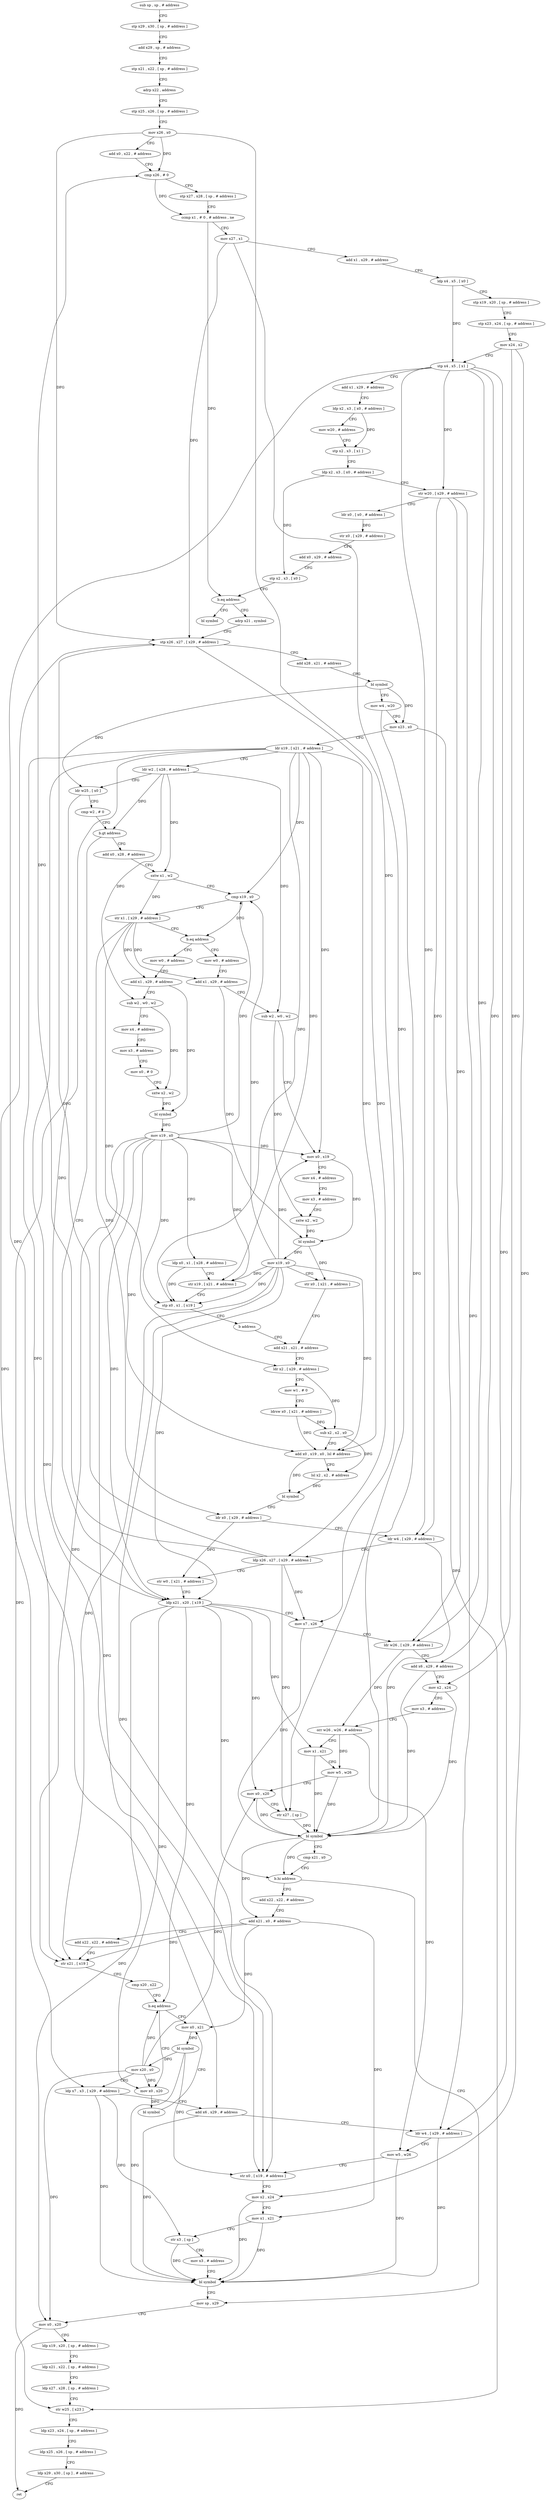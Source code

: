 digraph "func" {
"4354336" [label = "sub sp , sp , # address" ]
"4354340" [label = "stp x29 , x30 , [ sp , # address ]" ]
"4354344" [label = "add x29 , sp , # address" ]
"4354348" [label = "stp x21 , x22 , [ sp , # address ]" ]
"4354352" [label = "adrp x22 , address" ]
"4354356" [label = "stp x25 , x26 , [ sp , # address ]" ]
"4354360" [label = "mov x26 , x0" ]
"4354364" [label = "add x0 , x22 , # address" ]
"4354368" [label = "cmp x26 , # 0" ]
"4354372" [label = "stp x27 , x28 , [ sp , # address ]" ]
"4354376" [label = "ccmp x1 , # 0 , # address , ne" ]
"4354380" [label = "mov x27 , x1" ]
"4354384" [label = "add x1 , x29 , # address" ]
"4354388" [label = "ldp x4 , x5 , [ x0 ]" ]
"4354392" [label = "stp x19 , x20 , [ sp , # address ]" ]
"4354396" [label = "stp x23 , x24 , [ sp , # address ]" ]
"4354400" [label = "mov x24 , x2" ]
"4354404" [label = "stp x4 , x5 , [ x1 ]" ]
"4354408" [label = "add x1 , x29 , # address" ]
"4354412" [label = "ldp x2 , x3 , [ x0 , # address ]" ]
"4354416" [label = "mov w20 , # address" ]
"4354420" [label = "stp x2 , x3 , [ x1 ]" ]
"4354424" [label = "ldp x2 , x3 , [ x0 , # address ]" ]
"4354428" [label = "str w20 , [ x29 , # address ]" ]
"4354432" [label = "ldr x0 , [ x0 , # address ]" ]
"4354436" [label = "str x0 , [ x29 , # address ]" ]
"4354440" [label = "add x0 , x29 , # address" ]
"4354444" [label = "stp x2 , x3 , [ x0 ]" ]
"4354448" [label = "b.eq address" ]
"4354836" [label = "bl symbol" ]
"4354452" [label = "adrp x21 , symbol" ]
"4354456" [label = "stp x26 , x27 , [ x29 , # address ]" ]
"4354460" [label = "add x28 , x21 , # address" ]
"4354464" [label = "bl symbol" ]
"4354468" [label = "mov w4 , w20" ]
"4354472" [label = "mov x23 , x0" ]
"4354476" [label = "ldr x19 , [ x21 , # address ]" ]
"4354480" [label = "ldr w2 , [ x28 , # address ]" ]
"4354484" [label = "ldr w25 , [ x0 ]" ]
"4354488" [label = "cmp w2 , # 0" ]
"4354492" [label = "b.gt address" ]
"4354604" [label = "ldp x21 , x20 , [ x19 ]" ]
"4354496" [label = "add x0 , x28 , # address" ]
"4354608" [label = "mov x7 , x26" ]
"4354612" [label = "ldr w26 , [ x29 , # address ]" ]
"4354616" [label = "add x6 , x29 , # address" ]
"4354620" [label = "mov x2 , x24" ]
"4354624" [label = "mov x3 , # address" ]
"4354628" [label = "orr w26 , w26 , # address" ]
"4354632" [label = "mov x1 , x21" ]
"4354636" [label = "mov w5 , w26" ]
"4354640" [label = "mov x0 , x20" ]
"4354644" [label = "str x27 , [ sp ]" ]
"4354648" [label = "bl symbol" ]
"4354652" [label = "cmp x21 , x0" ]
"4354656" [label = "b.hi address" ]
"4354744" [label = "mov sp , x29" ]
"4354660" [label = "add x22 , x22 , # address" ]
"4354500" [label = "sxtw x1 , w2" ]
"4354504" [label = "cmp x19 , x0" ]
"4354508" [label = "str x1 , [ x29 , # address ]" ]
"4354512" [label = "b.eq address" ]
"4354784" [label = "mov w0 , # address" ]
"4354516" [label = "mov w0 , # address" ]
"4354748" [label = "mov x0 , x20" ]
"4354752" [label = "ldp x19 , x20 , [ sp , # address ]" ]
"4354756" [label = "ldp x21 , x22 , [ sp , # address ]" ]
"4354760" [label = "ldp x27 , x28 , [ sp , # address ]" ]
"4354764" [label = "str w25 , [ x23 ]" ]
"4354768" [label = "ldp x23 , x24 , [ sp , # address ]" ]
"4354772" [label = "ldp x25 , x26 , [ sp , # address ]" ]
"4354776" [label = "ldp x29 , x30 , [ sp ] , # address" ]
"4354780" [label = "ret" ]
"4354664" [label = "add x21 , x0 , # address" ]
"4354668" [label = "add x22 , x22 , # address" ]
"4354672" [label = "str x21 , [ x19 ]" ]
"4354676" [label = "cmp x20 , x22" ]
"4354680" [label = "b.eq address" ]
"4354692" [label = "mov x0 , x21" ]
"4354684" [label = "mov x0 , x20" ]
"4354788" [label = "add x1 , x29 , # address" ]
"4354792" [label = "sub w2 , w0 , w2" ]
"4354796" [label = "mov x4 , # address" ]
"4354800" [label = "mov x3 , # address" ]
"4354804" [label = "mov x0 , # 0" ]
"4354808" [label = "sxtw x2 , w2" ]
"4354812" [label = "bl symbol" ]
"4354816" [label = "mov x19 , x0" ]
"4354820" [label = "ldp x0 , x1 , [ x28 , # address ]" ]
"4354824" [label = "str x19 , [ x21 , # address ]" ]
"4354828" [label = "stp x0 , x1 , [ x19 ]" ]
"4354832" [label = "b address" ]
"4354556" [label = "add x21 , x21 , # address" ]
"4354520" [label = "add x1 , x29 , # address" ]
"4354524" [label = "sub w2 , w0 , w2" ]
"4354528" [label = "mov x0 , x19" ]
"4354532" [label = "mov x4 , # address" ]
"4354536" [label = "mov x3 , # address" ]
"4354540" [label = "sxtw x2 , w2" ]
"4354544" [label = "bl symbol" ]
"4354548" [label = "mov x19 , x0" ]
"4354552" [label = "str x0 , [ x21 , # address ]" ]
"4354696" [label = "bl symbol" ]
"4354700" [label = "mov x20 , x0" ]
"4354704" [label = "ldp x7 , x3 , [ x29 , # address ]" ]
"4354708" [label = "add x6 , x29 , # address" ]
"4354712" [label = "ldr w4 , [ x29 , # address ]" ]
"4354716" [label = "mov w5 , w26" ]
"4354720" [label = "str x0 , [ x19 , # address ]" ]
"4354724" [label = "mov x2 , x24" ]
"4354728" [label = "mov x1 , x21" ]
"4354732" [label = "str x3 , [ sp ]" ]
"4354736" [label = "mov x3 , # address" ]
"4354740" [label = "bl symbol" ]
"4354688" [label = "bl symbol" ]
"4354560" [label = "ldr x2 , [ x29 , # address ]" ]
"4354564" [label = "mov w1 , # 0" ]
"4354568" [label = "ldrsw x0 , [ x21 , # address ]" ]
"4354572" [label = "sub x2 , x2 , x0" ]
"4354576" [label = "add x0 , x19 , x0 , lsl # address" ]
"4354580" [label = "lsl x2 , x2 , # address" ]
"4354584" [label = "bl symbol" ]
"4354588" [label = "ldr x0 , [ x29 , # address ]" ]
"4354592" [label = "ldr w4 , [ x29 , # address ]" ]
"4354596" [label = "ldp x26 , x27 , [ x29 , # address ]" ]
"4354600" [label = "str w0 , [ x21 , # address ]" ]
"4354336" -> "4354340" [ label = "CFG" ]
"4354340" -> "4354344" [ label = "CFG" ]
"4354344" -> "4354348" [ label = "CFG" ]
"4354348" -> "4354352" [ label = "CFG" ]
"4354352" -> "4354356" [ label = "CFG" ]
"4354356" -> "4354360" [ label = "CFG" ]
"4354360" -> "4354364" [ label = "CFG" ]
"4354360" -> "4354368" [ label = "DFG" ]
"4354360" -> "4354456" [ label = "DFG" ]
"4354360" -> "4354608" [ label = "DFG" ]
"4354364" -> "4354368" [ label = "CFG" ]
"4354368" -> "4354372" [ label = "CFG" ]
"4354368" -> "4354376" [ label = "DFG" ]
"4354372" -> "4354376" [ label = "CFG" ]
"4354376" -> "4354380" [ label = "CFG" ]
"4354376" -> "4354448" [ label = "DFG" ]
"4354380" -> "4354384" [ label = "CFG" ]
"4354380" -> "4354456" [ label = "DFG" ]
"4354380" -> "4354644" [ label = "DFG" ]
"4354384" -> "4354388" [ label = "CFG" ]
"4354388" -> "4354392" [ label = "CFG" ]
"4354388" -> "4354404" [ label = "DFG" ]
"4354392" -> "4354396" [ label = "CFG" ]
"4354396" -> "4354400" [ label = "CFG" ]
"4354400" -> "4354404" [ label = "CFG" ]
"4354400" -> "4354620" [ label = "DFG" ]
"4354400" -> "4354724" [ label = "DFG" ]
"4354404" -> "4354408" [ label = "CFG" ]
"4354404" -> "4354428" [ label = "DFG" ]
"4354404" -> "4354612" [ label = "DFG" ]
"4354404" -> "4354712" [ label = "DFG" ]
"4354404" -> "4354592" [ label = "DFG" ]
"4354404" -> "4354616" [ label = "DFG" ]
"4354404" -> "4354708" [ label = "DFG" ]
"4354408" -> "4354412" [ label = "CFG" ]
"4354412" -> "4354416" [ label = "CFG" ]
"4354412" -> "4354420" [ label = "DFG" ]
"4354416" -> "4354420" [ label = "CFG" ]
"4354420" -> "4354424" [ label = "CFG" ]
"4354424" -> "4354428" [ label = "CFG" ]
"4354424" -> "4354444" [ label = "DFG" ]
"4354428" -> "4354432" [ label = "CFG" ]
"4354428" -> "4354612" [ label = "DFG" ]
"4354428" -> "4354712" [ label = "DFG" ]
"4354428" -> "4354592" [ label = "DFG" ]
"4354432" -> "4354436" [ label = "DFG" ]
"4354436" -> "4354440" [ label = "CFG" ]
"4354440" -> "4354444" [ label = "CFG" ]
"4354444" -> "4354448" [ label = "CFG" ]
"4354448" -> "4354836" [ label = "CFG" ]
"4354448" -> "4354452" [ label = "CFG" ]
"4354452" -> "4354456" [ label = "CFG" ]
"4354456" -> "4354460" [ label = "CFG" ]
"4354456" -> "4354704" [ label = "DFG" ]
"4354456" -> "4354596" [ label = "DFG" ]
"4354460" -> "4354464" [ label = "CFG" ]
"4354464" -> "4354468" [ label = "CFG" ]
"4354464" -> "4354472" [ label = "DFG" ]
"4354464" -> "4354484" [ label = "DFG" ]
"4354468" -> "4354472" [ label = "CFG" ]
"4354468" -> "4354648" [ label = "DFG" ]
"4354472" -> "4354476" [ label = "CFG" ]
"4354472" -> "4354764" [ label = "DFG" ]
"4354476" -> "4354480" [ label = "CFG" ]
"4354476" -> "4354604" [ label = "DFG" ]
"4354476" -> "4354504" [ label = "DFG" ]
"4354476" -> "4354672" [ label = "DFG" ]
"4354476" -> "4354824" [ label = "DFG" ]
"4354476" -> "4354828" [ label = "DFG" ]
"4354476" -> "4354528" [ label = "DFG" ]
"4354476" -> "4354720" [ label = "DFG" ]
"4354476" -> "4354576" [ label = "DFG" ]
"4354480" -> "4354484" [ label = "CFG" ]
"4354480" -> "4354492" [ label = "DFG" ]
"4354480" -> "4354500" [ label = "DFG" ]
"4354480" -> "4354792" [ label = "DFG" ]
"4354480" -> "4354524" [ label = "DFG" ]
"4354484" -> "4354488" [ label = "CFG" ]
"4354484" -> "4354764" [ label = "DFG" ]
"4354488" -> "4354492" [ label = "CFG" ]
"4354492" -> "4354604" [ label = "CFG" ]
"4354492" -> "4354496" [ label = "CFG" ]
"4354604" -> "4354608" [ label = "CFG" ]
"4354604" -> "4354632" [ label = "DFG" ]
"4354604" -> "4354656" [ label = "DFG" ]
"4354604" -> "4354640" [ label = "DFG" ]
"4354604" -> "4354748" [ label = "DFG" ]
"4354604" -> "4354680" [ label = "DFG" ]
"4354604" -> "4354684" [ label = "DFG" ]
"4354496" -> "4354500" [ label = "CFG" ]
"4354608" -> "4354612" [ label = "CFG" ]
"4354608" -> "4354648" [ label = "DFG" ]
"4354612" -> "4354616" [ label = "CFG" ]
"4354612" -> "4354628" [ label = "DFG" ]
"4354616" -> "4354620" [ label = "CFG" ]
"4354616" -> "4354648" [ label = "DFG" ]
"4354620" -> "4354624" [ label = "CFG" ]
"4354620" -> "4354648" [ label = "DFG" ]
"4354624" -> "4354628" [ label = "CFG" ]
"4354628" -> "4354632" [ label = "CFG" ]
"4354628" -> "4354636" [ label = "DFG" ]
"4354628" -> "4354716" [ label = "DFG" ]
"4354632" -> "4354636" [ label = "CFG" ]
"4354632" -> "4354648" [ label = "DFG" ]
"4354636" -> "4354640" [ label = "CFG" ]
"4354636" -> "4354648" [ label = "DFG" ]
"4354640" -> "4354644" [ label = "CFG" ]
"4354640" -> "4354648" [ label = "DFG" ]
"4354644" -> "4354648" [ label = "DFG" ]
"4354648" -> "4354652" [ label = "CFG" ]
"4354648" -> "4354656" [ label = "DFG" ]
"4354648" -> "4354664" [ label = "DFG" ]
"4354652" -> "4354656" [ label = "CFG" ]
"4354656" -> "4354744" [ label = "CFG" ]
"4354656" -> "4354660" [ label = "CFG" ]
"4354744" -> "4354748" [ label = "CFG" ]
"4354660" -> "4354664" [ label = "CFG" ]
"4354500" -> "4354504" [ label = "CFG" ]
"4354500" -> "4354508" [ label = "DFG" ]
"4354504" -> "4354508" [ label = "CFG" ]
"4354504" -> "4354512" [ label = "DFG" ]
"4354508" -> "4354512" [ label = "CFG" ]
"4354508" -> "4354560" [ label = "DFG" ]
"4354508" -> "4354588" [ label = "DFG" ]
"4354508" -> "4354788" [ label = "DFG" ]
"4354508" -> "4354520" [ label = "DFG" ]
"4354512" -> "4354784" [ label = "CFG" ]
"4354512" -> "4354516" [ label = "CFG" ]
"4354784" -> "4354788" [ label = "CFG" ]
"4354516" -> "4354520" [ label = "CFG" ]
"4354748" -> "4354752" [ label = "CFG" ]
"4354748" -> "4354780" [ label = "DFG" ]
"4354752" -> "4354756" [ label = "CFG" ]
"4354756" -> "4354760" [ label = "CFG" ]
"4354760" -> "4354764" [ label = "CFG" ]
"4354764" -> "4354768" [ label = "CFG" ]
"4354768" -> "4354772" [ label = "CFG" ]
"4354772" -> "4354776" [ label = "CFG" ]
"4354776" -> "4354780" [ label = "CFG" ]
"4354664" -> "4354668" [ label = "CFG" ]
"4354664" -> "4354672" [ label = "DFG" ]
"4354664" -> "4354692" [ label = "DFG" ]
"4354664" -> "4354728" [ label = "DFG" ]
"4354668" -> "4354672" [ label = "CFG" ]
"4354672" -> "4354676" [ label = "CFG" ]
"4354676" -> "4354680" [ label = "CFG" ]
"4354680" -> "4354692" [ label = "CFG" ]
"4354680" -> "4354684" [ label = "CFG" ]
"4354692" -> "4354696" [ label = "DFG" ]
"4354684" -> "4354688" [ label = "DFG" ]
"4354788" -> "4354792" [ label = "CFG" ]
"4354788" -> "4354812" [ label = "DFG" ]
"4354792" -> "4354796" [ label = "CFG" ]
"4354792" -> "4354808" [ label = "DFG" ]
"4354796" -> "4354800" [ label = "CFG" ]
"4354800" -> "4354804" [ label = "CFG" ]
"4354804" -> "4354808" [ label = "CFG" ]
"4354808" -> "4354812" [ label = "DFG" ]
"4354812" -> "4354816" [ label = "DFG" ]
"4354816" -> "4354820" [ label = "CFG" ]
"4354816" -> "4354604" [ label = "DFG" ]
"4354816" -> "4354504" [ label = "DFG" ]
"4354816" -> "4354672" [ label = "DFG" ]
"4354816" -> "4354824" [ label = "DFG" ]
"4354816" -> "4354828" [ label = "DFG" ]
"4354816" -> "4354528" [ label = "DFG" ]
"4354816" -> "4354720" [ label = "DFG" ]
"4354816" -> "4354576" [ label = "DFG" ]
"4354820" -> "4354824" [ label = "CFG" ]
"4354820" -> "4354828" [ label = "DFG" ]
"4354824" -> "4354828" [ label = "CFG" ]
"4354828" -> "4354832" [ label = "CFG" ]
"4354832" -> "4354556" [ label = "CFG" ]
"4354556" -> "4354560" [ label = "CFG" ]
"4354520" -> "4354524" [ label = "CFG" ]
"4354520" -> "4354544" [ label = "DFG" ]
"4354524" -> "4354528" [ label = "CFG" ]
"4354524" -> "4354540" [ label = "DFG" ]
"4354528" -> "4354532" [ label = "CFG" ]
"4354528" -> "4354544" [ label = "DFG" ]
"4354532" -> "4354536" [ label = "CFG" ]
"4354536" -> "4354540" [ label = "CFG" ]
"4354540" -> "4354544" [ label = "DFG" ]
"4354544" -> "4354548" [ label = "DFG" ]
"4354544" -> "4354552" [ label = "DFG" ]
"4354548" -> "4354552" [ label = "CFG" ]
"4354548" -> "4354604" [ label = "DFG" ]
"4354548" -> "4354504" [ label = "DFG" ]
"4354548" -> "4354824" [ label = "DFG" ]
"4354548" -> "4354528" [ label = "DFG" ]
"4354548" -> "4354672" [ label = "DFG" ]
"4354548" -> "4354828" [ label = "DFG" ]
"4354548" -> "4354720" [ label = "DFG" ]
"4354548" -> "4354576" [ label = "DFG" ]
"4354552" -> "4354556" [ label = "CFG" ]
"4354696" -> "4354700" [ label = "DFG" ]
"4354696" -> "4354720" [ label = "DFG" ]
"4354696" -> "4354740" [ label = "DFG" ]
"4354700" -> "4354704" [ label = "CFG" ]
"4354700" -> "4354640" [ label = "DFG" ]
"4354700" -> "4354748" [ label = "DFG" ]
"4354700" -> "4354680" [ label = "DFG" ]
"4354700" -> "4354684" [ label = "DFG" ]
"4354704" -> "4354708" [ label = "CFG" ]
"4354704" -> "4354740" [ label = "DFG" ]
"4354704" -> "4354732" [ label = "DFG" ]
"4354708" -> "4354712" [ label = "CFG" ]
"4354708" -> "4354740" [ label = "DFG" ]
"4354712" -> "4354716" [ label = "CFG" ]
"4354712" -> "4354740" [ label = "DFG" ]
"4354716" -> "4354720" [ label = "CFG" ]
"4354716" -> "4354740" [ label = "DFG" ]
"4354720" -> "4354724" [ label = "CFG" ]
"4354724" -> "4354728" [ label = "CFG" ]
"4354724" -> "4354740" [ label = "DFG" ]
"4354728" -> "4354732" [ label = "CFG" ]
"4354728" -> "4354740" [ label = "DFG" ]
"4354732" -> "4354736" [ label = "CFG" ]
"4354732" -> "4354740" [ label = "DFG" ]
"4354736" -> "4354740" [ label = "CFG" ]
"4354740" -> "4354744" [ label = "CFG" ]
"4354688" -> "4354692" [ label = "CFG" ]
"4354560" -> "4354564" [ label = "CFG" ]
"4354560" -> "4354572" [ label = "DFG" ]
"4354564" -> "4354568" [ label = "CFG" ]
"4354568" -> "4354572" [ label = "DFG" ]
"4354568" -> "4354576" [ label = "DFG" ]
"4354572" -> "4354576" [ label = "CFG" ]
"4354572" -> "4354580" [ label = "DFG" ]
"4354576" -> "4354580" [ label = "CFG" ]
"4354576" -> "4354584" [ label = "DFG" ]
"4354580" -> "4354584" [ label = "DFG" ]
"4354584" -> "4354588" [ label = "CFG" ]
"4354588" -> "4354592" [ label = "CFG" ]
"4354588" -> "4354600" [ label = "DFG" ]
"4354592" -> "4354596" [ label = "CFG" ]
"4354592" -> "4354648" [ label = "DFG" ]
"4354596" -> "4354600" [ label = "CFG" ]
"4354596" -> "4354368" [ label = "DFG" ]
"4354596" -> "4354456" [ label = "DFG" ]
"4354596" -> "4354608" [ label = "DFG" ]
"4354596" -> "4354644" [ label = "DFG" ]
"4354600" -> "4354604" [ label = "CFG" ]
}
